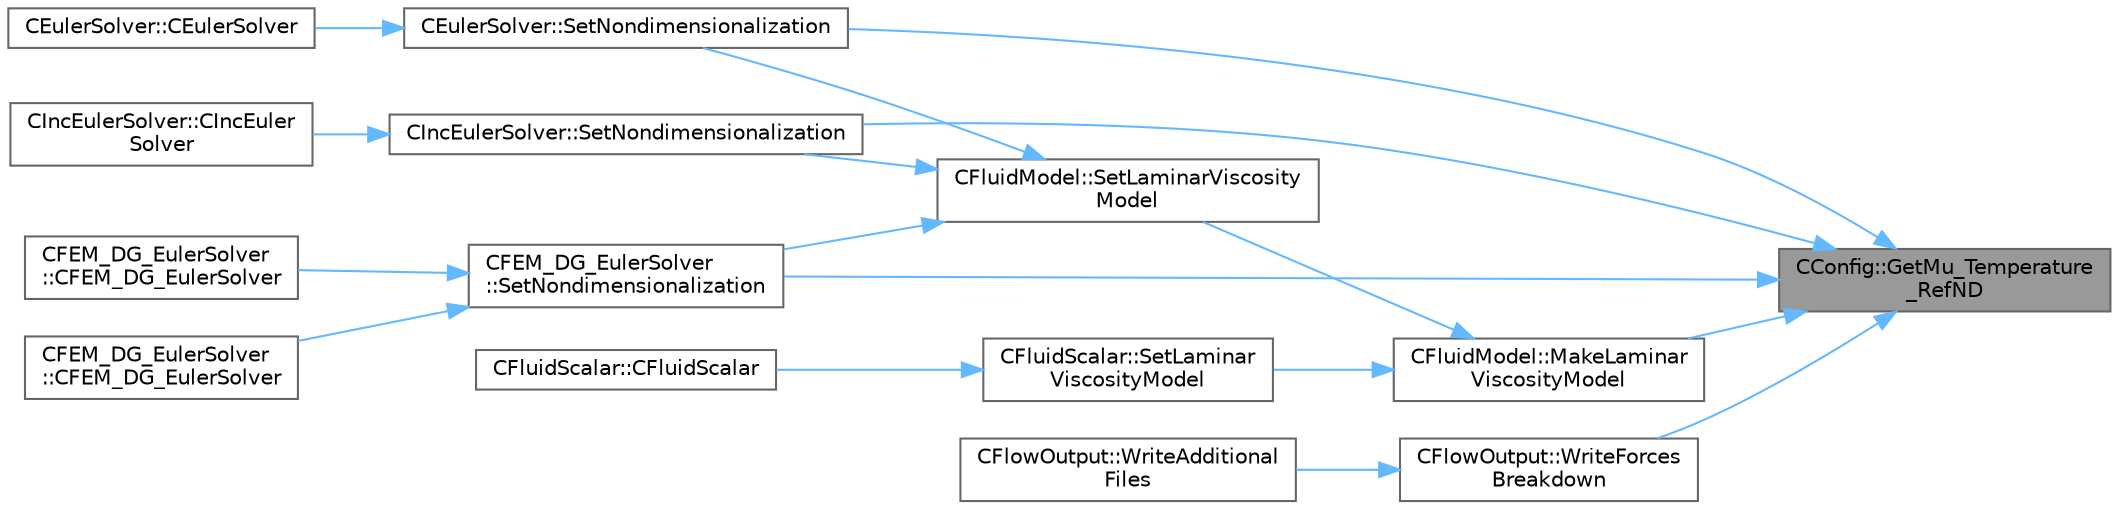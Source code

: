 digraph "CConfig::GetMu_Temperature_RefND"
{
 // LATEX_PDF_SIZE
  bgcolor="transparent";
  edge [fontname=Helvetica,fontsize=10,labelfontname=Helvetica,labelfontsize=10];
  node [fontname=Helvetica,fontsize=10,shape=box,height=0.2,width=0.4];
  rankdir="RL";
  Node1 [id="Node000001",label="CConfig::GetMu_Temperature\l_RefND",height=0.2,width=0.4,color="gray40", fillcolor="grey60", style="filled", fontcolor="black",tooltip="Get the value of the non-dimensional reference temperature for Sutherland model."];
  Node1 -> Node2 [id="edge1_Node000001_Node000002",dir="back",color="steelblue1",style="solid",tooltip=" "];
  Node2 [id="Node000002",label="CFluidModel::MakeLaminar\lViscosityModel",height=0.2,width=0.4,color="grey40", fillcolor="white", style="filled",URL="$classCFluidModel.html#a9355dadcf856cc47846bb392c4e463b5",tooltip="Instantiate the right type of viscosity model based on config."];
  Node2 -> Node3 [id="edge2_Node000002_Node000003",dir="back",color="steelblue1",style="solid",tooltip=" "];
  Node3 [id="Node000003",label="CFluidModel::SetLaminarViscosity\lModel",height=0.2,width=0.4,color="grey40", fillcolor="white", style="filled",URL="$classCFluidModel.html#a3fff45eb5d6944cb5ed82de721233aa1",tooltip="Set viscosity model."];
  Node3 -> Node4 [id="edge3_Node000003_Node000004",dir="back",color="steelblue1",style="solid",tooltip=" "];
  Node4 [id="Node000004",label="CEulerSolver::SetNondimensionalization",height=0.2,width=0.4,color="grey40", fillcolor="white", style="filled",URL="$classCEulerSolver.html#a1c633d6e77fefb2e76308e2ba0af0c2c",tooltip="Set the solver nondimensionalization."];
  Node4 -> Node5 [id="edge4_Node000004_Node000005",dir="back",color="steelblue1",style="solid",tooltip=" "];
  Node5 [id="Node000005",label="CEulerSolver::CEulerSolver",height=0.2,width=0.4,color="grey40", fillcolor="white", style="filled",URL="$classCEulerSolver.html#acb987947b2e76a9900605cb5fee72460",tooltip="Main constructor of this class."];
  Node3 -> Node6 [id="edge5_Node000003_Node000006",dir="back",color="steelblue1",style="solid",tooltip=" "];
  Node6 [id="Node000006",label="CIncEulerSolver::SetNondimensionalization",height=0.2,width=0.4,color="grey40", fillcolor="white", style="filled",URL="$classCIncEulerSolver.html#a2cffaa24417cb3803d36d38b3874d6d0",tooltip="Set the solver nondimensionalization."];
  Node6 -> Node7 [id="edge6_Node000006_Node000007",dir="back",color="steelblue1",style="solid",tooltip=" "];
  Node7 [id="Node000007",label="CIncEulerSolver::CIncEuler\lSolver",height=0.2,width=0.4,color="grey40", fillcolor="white", style="filled",URL="$classCIncEulerSolver.html#a2a0c72c1d1d79e45c69da03e01f6281a",tooltip="Constructor of the class."];
  Node3 -> Node8 [id="edge7_Node000003_Node000008",dir="back",color="steelblue1",style="solid",tooltip=" "];
  Node8 [id="Node000008",label="CFEM_DG_EulerSolver\l::SetNondimensionalization",height=0.2,width=0.4,color="grey40", fillcolor="white", style="filled",URL="$classCFEM__DG__EulerSolver.html#a31316dc2fe564329d9bb372961b10a3a",tooltip="Set the fluid solver nondimensionalization."];
  Node8 -> Node9 [id="edge8_Node000008_Node000009",dir="back",color="steelblue1",style="solid",tooltip=" "];
  Node9 [id="Node000009",label="CFEM_DG_EulerSolver\l::CFEM_DG_EulerSolver",height=0.2,width=0.4,color="grey40", fillcolor="white", style="filled",URL="$classCFEM__DG__EulerSolver.html#a70d30ef9e7cd7620d54ec73f4b1ed28c",tooltip=" "];
  Node8 -> Node10 [id="edge9_Node000008_Node000010",dir="back",color="steelblue1",style="solid",tooltip=" "];
  Node10 [id="Node000010",label="CFEM_DG_EulerSolver\l::CFEM_DG_EulerSolver",height=0.2,width=0.4,color="grey40", fillcolor="white", style="filled",URL="$classCFEM__DG__EulerSolver.html#a677fa998b78bd489a3f8bee0d56623dd",tooltip=" "];
  Node2 -> Node11 [id="edge10_Node000002_Node000011",dir="back",color="steelblue1",style="solid",tooltip=" "];
  Node11 [id="Node000011",label="CFluidScalar::SetLaminar\lViscosityModel",height=0.2,width=0.4,color="grey40", fillcolor="white", style="filled",URL="$classCFluidScalar.html#afdec02163e8dd0c36a2fb05991b8a63e",tooltip="Set viscosity model."];
  Node11 -> Node12 [id="edge11_Node000011_Node000012",dir="back",color="steelblue1",style="solid",tooltip=" "];
  Node12 [id="Node000012",label="CFluidScalar::CFluidScalar",height=0.2,width=0.4,color="grey40", fillcolor="white", style="filled",URL="$classCFluidScalar.html#a0424cef1839c30dde36bd1d0cab8ffdd",tooltip="Constructor of the class."];
  Node1 -> Node4 [id="edge12_Node000001_Node000004",dir="back",color="steelblue1",style="solid",tooltip=" "];
  Node1 -> Node6 [id="edge13_Node000001_Node000006",dir="back",color="steelblue1",style="solid",tooltip=" "];
  Node1 -> Node8 [id="edge14_Node000001_Node000008",dir="back",color="steelblue1",style="solid",tooltip=" "];
  Node1 -> Node13 [id="edge15_Node000001_Node000013",dir="back",color="steelblue1",style="solid",tooltip=" "];
  Node13 [id="Node000013",label="CFlowOutput::WriteForces\lBreakdown",height=0.2,width=0.4,color="grey40", fillcolor="white", style="filled",URL="$classCFlowOutput.html#aff6a6f11c9f53f559bab9ca94b21cd2a",tooltip="Write the forces breakdown file."];
  Node13 -> Node14 [id="edge16_Node000013_Node000014",dir="back",color="steelblue1",style="solid",tooltip=" "];
  Node14 [id="Node000014",label="CFlowOutput::WriteAdditional\lFiles",height=0.2,width=0.4,color="grey40", fillcolor="white", style="filled",URL="$classCFlowOutput.html#aaac3fb7b2575967b157c306065ab1ea8",tooltip="Write any additional files defined for the current solver."];
}
